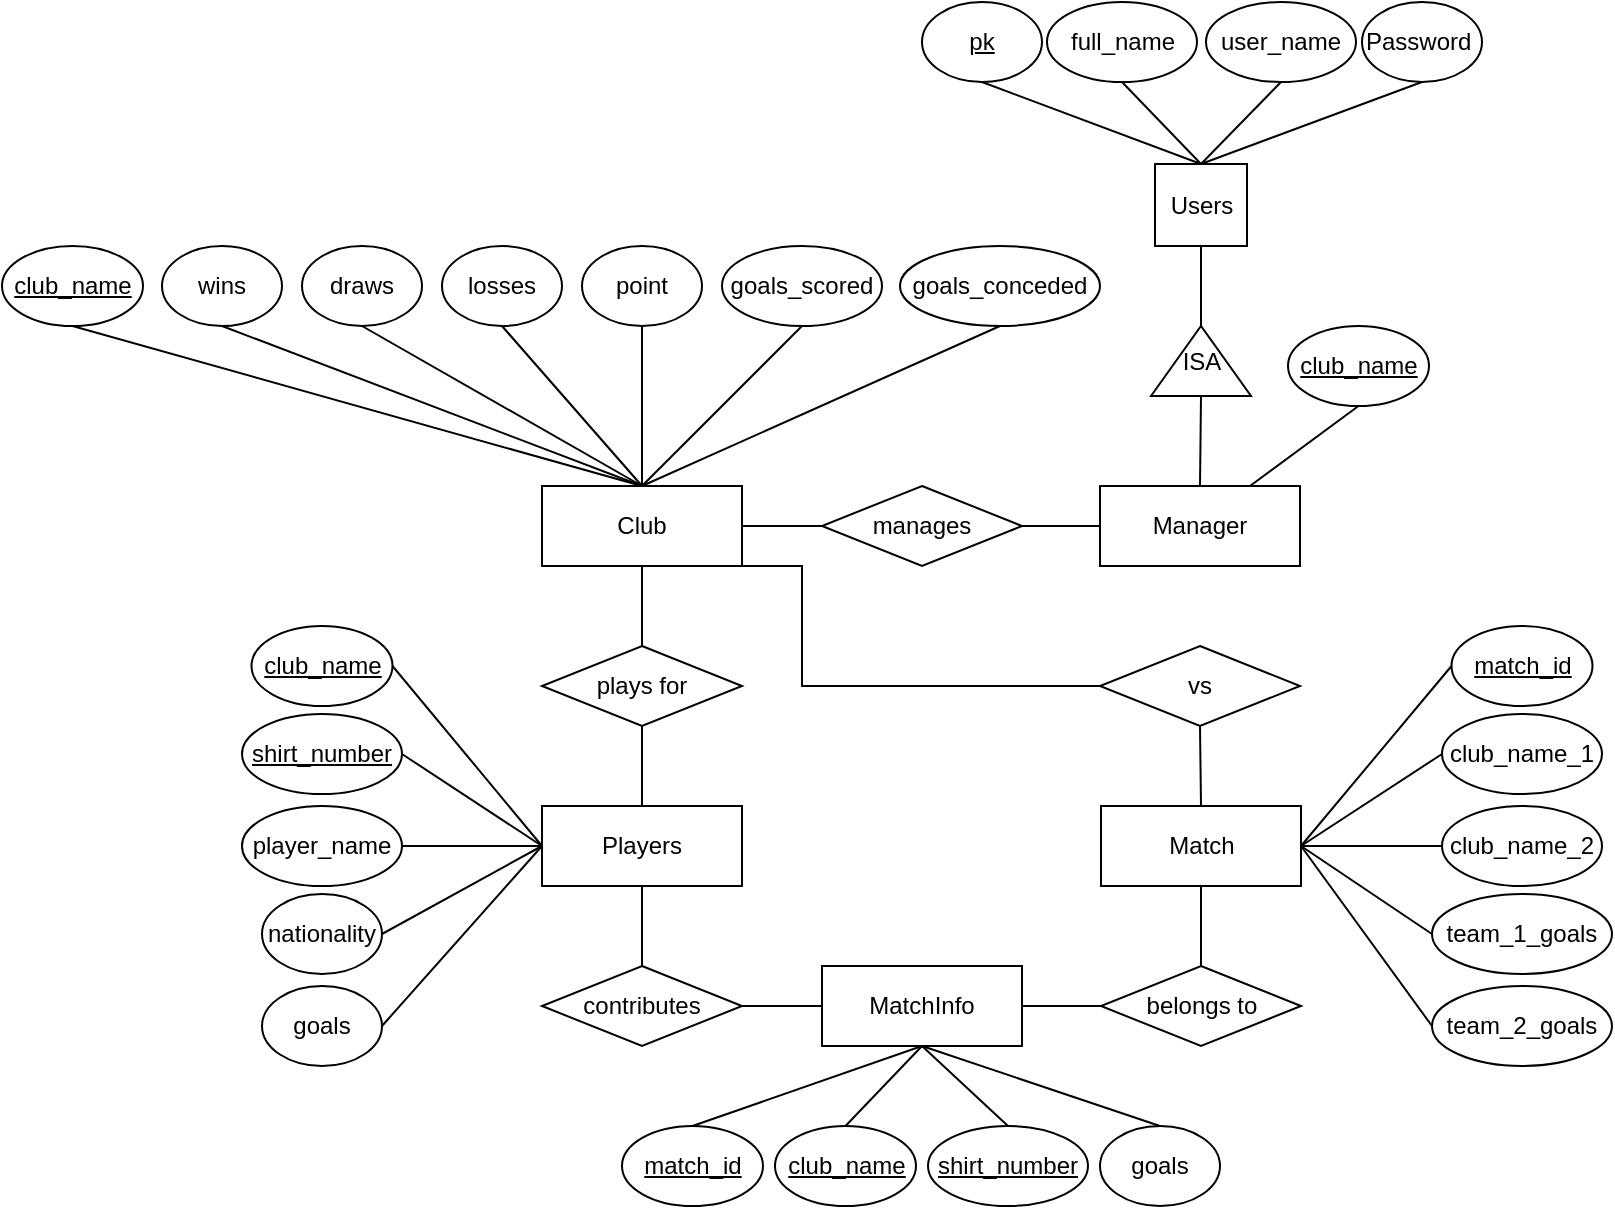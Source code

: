 <mxfile version="24.4.4" type="device">
  <diagram id="C5RBs43oDa-KdzZeNtuy" name="Page-1">
    <mxGraphModel dx="1323" dy="763" grid="1" gridSize="10" guides="1" tooltips="1" connect="1" arrows="1" fold="1" page="1" pageScale="1" pageWidth="1169" pageHeight="827" math="0" shadow="0">
      <root>
        <mxCell id="WIyWlLk6GJQsqaUBKTNV-0" />
        <mxCell id="WIyWlLk6GJQsqaUBKTNV-1" parent="WIyWlLk6GJQsqaUBKTNV-0" />
        <mxCell id="CTs-06T4FP5vBRvmdBlo-2" value="Users" style="html=1;whiteSpace=wrap;labelBackgroundColor=none;rounded=0;" parent="WIyWlLk6GJQsqaUBKTNV-1" vertex="1">
          <mxGeometry x="656.5" y="119" width="46" height="41" as="geometry" />
        </mxCell>
        <mxCell id="CTs-06T4FP5vBRvmdBlo-6" value="&lt;u&gt;pk&lt;/u&gt;" style="ellipse;whiteSpace=wrap;html=1;labelBackgroundColor=none;rounded=0;" parent="WIyWlLk6GJQsqaUBKTNV-1" vertex="1">
          <mxGeometry x="540" y="38" width="60" height="40" as="geometry" />
        </mxCell>
        <mxCell id="CTs-06T4FP5vBRvmdBlo-7" value="&lt;div&gt;Password&amp;nbsp;&lt;/div&gt;" style="ellipse;whiteSpace=wrap;html=1;labelBackgroundColor=none;rounded=0;" parent="WIyWlLk6GJQsqaUBKTNV-1" vertex="1">
          <mxGeometry x="760" y="38" width="60" height="40" as="geometry" />
        </mxCell>
        <mxCell id="CTs-06T4FP5vBRvmdBlo-27" value="" style="endArrow=none;html=1;rounded=0;exitX=0;exitY=0.5;exitDx=0;exitDy=0;entryX=0.5;entryY=0;entryDx=0;entryDy=0;labelBackgroundColor=none;fontColor=default;" parent="WIyWlLk6GJQsqaUBKTNV-1" source="T2sfKzZXe8P_EyNGUAF2-1" target="fJHYKBohuAn4DjXeskke-2" edge="1">
          <mxGeometry relative="1" as="geometry">
            <mxPoint x="558.72" y="243.934" as="sourcePoint" />
            <mxPoint x="679" y="280" as="targetPoint" />
          </mxGeometry>
        </mxCell>
        <mxCell id="CTs-06T4FP5vBRvmdBlo-31" value="" style="endArrow=none;html=1;rounded=0;exitX=0.5;exitY=1;exitDx=0;exitDy=0;entryX=1;entryY=0.5;entryDx=0;entryDy=0;labelBackgroundColor=none;fontColor=default;" parent="WIyWlLk6GJQsqaUBKTNV-1" source="CTs-06T4FP5vBRvmdBlo-2" target="T2sfKzZXe8P_EyNGUAF2-1" edge="1">
          <mxGeometry relative="1" as="geometry">
            <mxPoint x="664" y="226" as="sourcePoint" />
            <mxPoint x="648" y="181" as="targetPoint" />
          </mxGeometry>
        </mxCell>
        <mxCell id="CTs-06T4FP5vBRvmdBlo-33" value="" style="endArrow=none;html=1;rounded=0;exitX=0.5;exitY=1;exitDx=0;exitDy=0;entryX=0.5;entryY=0;entryDx=0;entryDy=0;labelBackgroundColor=none;fontColor=default;" parent="WIyWlLk6GJQsqaUBKTNV-1" source="CTs-06T4FP5vBRvmdBlo-6" target="CTs-06T4FP5vBRvmdBlo-2" edge="1">
          <mxGeometry relative="1" as="geometry">
            <mxPoint x="612.73" y="104" as="sourcePoint" />
            <mxPoint x="612.73" y="149" as="targetPoint" />
          </mxGeometry>
        </mxCell>
        <mxCell id="CTs-06T4FP5vBRvmdBlo-34" value="" style="endArrow=none;html=1;rounded=0;exitX=0.5;exitY=1;exitDx=0;exitDy=0;entryX=0.5;entryY=0;entryDx=0;entryDy=0;labelBackgroundColor=none;fontColor=default;" parent="WIyWlLk6GJQsqaUBKTNV-1" source="CTs-06T4FP5vBRvmdBlo-7" target="CTs-06T4FP5vBRvmdBlo-2" edge="1">
          <mxGeometry relative="1" as="geometry">
            <mxPoint x="682.73" y="104" as="sourcePoint" />
            <mxPoint x="682.73" y="149" as="targetPoint" />
          </mxGeometry>
        </mxCell>
        <mxCell id="T2sfKzZXe8P_EyNGUAF2-1" value="&lt;font face=&quot;Helvetica&quot;&gt;ISA&lt;/font&gt;" style="triangle;whiteSpace=wrap;html=1;hachureGap=4;fontFamily=Architects Daughter;fontSource=https%3A%2F%2Ffonts.googleapis.com%2Fcss%3Ffamily%3DArchitects%2BDaughter;direction=north;labelBackgroundColor=none;rounded=0;" parent="WIyWlLk6GJQsqaUBKTNV-1" vertex="1">
          <mxGeometry x="654.5" y="200" width="50" height="35" as="geometry" />
        </mxCell>
        <mxCell id="maUDw1HCVrqhuBkzxzLh-0" value="full_name" style="ellipse;whiteSpace=wrap;html=1;labelBackgroundColor=none;rounded=0;" parent="WIyWlLk6GJQsqaUBKTNV-1" vertex="1">
          <mxGeometry x="602.5" y="38" width="75" height="40" as="geometry" />
        </mxCell>
        <mxCell id="maUDw1HCVrqhuBkzxzLh-1" value="" style="endArrow=none;html=1;rounded=0;exitX=0.5;exitY=0;exitDx=0;exitDy=0;entryX=0.5;entryY=1;entryDx=0;entryDy=0;" parent="WIyWlLk6GJQsqaUBKTNV-1" source="CTs-06T4FP5vBRvmdBlo-2" target="maUDw1HCVrqhuBkzxzLh-0" edge="1">
          <mxGeometry width="50" height="50" relative="1" as="geometry">
            <mxPoint x="651" y="110" as="sourcePoint" />
            <mxPoint x="701" y="60" as="targetPoint" />
          </mxGeometry>
        </mxCell>
        <mxCell id="fJHYKBohuAn4DjXeskke-0" value="user_name" style="ellipse;whiteSpace=wrap;html=1;labelBackgroundColor=none;rounded=0;" vertex="1" parent="WIyWlLk6GJQsqaUBKTNV-1">
          <mxGeometry x="682" y="38" width="75" height="40" as="geometry" />
        </mxCell>
        <mxCell id="fJHYKBohuAn4DjXeskke-1" value="" style="endArrow=none;html=1;rounded=0;entryX=0.5;entryY=1;entryDx=0;entryDy=0;exitX=0.5;exitY=0;exitDx=0;exitDy=0;" edge="1" parent="WIyWlLk6GJQsqaUBKTNV-1" source="CTs-06T4FP5vBRvmdBlo-2" target="fJHYKBohuAn4DjXeskke-0">
          <mxGeometry width="50" height="50" relative="1" as="geometry">
            <mxPoint x="640" y="200" as="sourcePoint" />
            <mxPoint x="690" y="150" as="targetPoint" />
          </mxGeometry>
        </mxCell>
        <mxCell id="fJHYKBohuAn4DjXeskke-2" value="Manager" style="whiteSpace=wrap;html=1;align=center;labelBackgroundColor=none;rounded=0;" vertex="1" parent="WIyWlLk6GJQsqaUBKTNV-1">
          <mxGeometry x="629" y="280" width="100" height="40" as="geometry" />
        </mxCell>
        <mxCell id="fJHYKBohuAn4DjXeskke-4" value="&lt;div&gt;&lt;u&gt;club_name&lt;/u&gt;&lt;/div&gt;" style="ellipse;whiteSpace=wrap;html=1;labelBackgroundColor=none;rounded=0;" vertex="1" parent="WIyWlLk6GJQsqaUBKTNV-1">
          <mxGeometry x="723" y="200" width="70.5" height="40" as="geometry" />
        </mxCell>
        <mxCell id="fJHYKBohuAn4DjXeskke-6" value="" style="endArrow=none;html=1;rounded=0;exitX=0.75;exitY=0;exitDx=0;exitDy=0;entryX=0.5;entryY=1;entryDx=0;entryDy=0;" edge="1" parent="WIyWlLk6GJQsqaUBKTNV-1" source="fJHYKBohuAn4DjXeskke-2" target="fJHYKBohuAn4DjXeskke-4">
          <mxGeometry width="50" height="50" relative="1" as="geometry">
            <mxPoint x="750" y="240" as="sourcePoint" />
            <mxPoint x="800" y="190" as="targetPoint" />
          </mxGeometry>
        </mxCell>
        <mxCell id="fJHYKBohuAn4DjXeskke-7" value="Club" style="whiteSpace=wrap;html=1;align=center;labelBackgroundColor=none;rounded=0;" vertex="1" parent="WIyWlLk6GJQsqaUBKTNV-1">
          <mxGeometry x="350" y="280" width="100" height="40" as="geometry" />
        </mxCell>
        <mxCell id="fJHYKBohuAn4DjXeskke-8" value="manages" style="shape=rhombus;perimeter=rhombusPerimeter;whiteSpace=wrap;html=1;align=center;labelBackgroundColor=none;rounded=0;" vertex="1" parent="WIyWlLk6GJQsqaUBKTNV-1">
          <mxGeometry x="490" y="280" width="100" height="40" as="geometry" />
        </mxCell>
        <mxCell id="fJHYKBohuAn4DjXeskke-10" value="" style="endArrow=none;html=1;rounded=0;exitX=1;exitY=0.5;exitDx=0;exitDy=0;entryX=0;entryY=0.5;entryDx=0;entryDy=0;" edge="1" parent="WIyWlLk6GJQsqaUBKTNV-1" source="fJHYKBohuAn4DjXeskke-8" target="fJHYKBohuAn4DjXeskke-2">
          <mxGeometry width="50" height="50" relative="1" as="geometry">
            <mxPoint x="600" y="360" as="sourcePoint" />
            <mxPoint x="650" y="310" as="targetPoint" />
          </mxGeometry>
        </mxCell>
        <mxCell id="fJHYKBohuAn4DjXeskke-11" value="wins" style="ellipse;whiteSpace=wrap;html=1;labelBackgroundColor=none;rounded=0;" vertex="1" parent="WIyWlLk6GJQsqaUBKTNV-1">
          <mxGeometry x="160" y="160" width="60" height="40" as="geometry" />
        </mxCell>
        <mxCell id="fJHYKBohuAn4DjXeskke-14" value="&lt;div&gt;draws&lt;/div&gt;" style="ellipse;whiteSpace=wrap;html=1;labelBackgroundColor=none;rounded=0;" vertex="1" parent="WIyWlLk6GJQsqaUBKTNV-1">
          <mxGeometry x="230" y="160" width="60" height="40" as="geometry" />
        </mxCell>
        <mxCell id="fJHYKBohuAn4DjXeskke-16" value="&lt;div&gt;losses&lt;/div&gt;" style="ellipse;whiteSpace=wrap;html=1;labelBackgroundColor=none;rounded=0;" vertex="1" parent="WIyWlLk6GJQsqaUBKTNV-1">
          <mxGeometry x="300" y="160" width="60" height="40" as="geometry" />
        </mxCell>
        <mxCell id="fJHYKBohuAn4DjXeskke-17" value="&lt;div&gt;point&lt;/div&gt;" style="ellipse;whiteSpace=wrap;html=1;labelBackgroundColor=none;rounded=0;" vertex="1" parent="WIyWlLk6GJQsqaUBKTNV-1">
          <mxGeometry x="370" y="160" width="60" height="40" as="geometry" />
        </mxCell>
        <mxCell id="fJHYKBohuAn4DjXeskke-18" value="&lt;div&gt;goals_scored&lt;/div&gt;" style="ellipse;whiteSpace=wrap;html=1;labelBackgroundColor=none;rounded=0;" vertex="1" parent="WIyWlLk6GJQsqaUBKTNV-1">
          <mxGeometry x="440" y="160" width="80" height="40" as="geometry" />
        </mxCell>
        <mxCell id="fJHYKBohuAn4DjXeskke-19" value="&lt;div&gt;&lt;u&gt;club_name&lt;/u&gt;&lt;/div&gt;" style="ellipse;whiteSpace=wrap;html=1;labelBackgroundColor=none;rounded=0;" vertex="1" parent="WIyWlLk6GJQsqaUBKTNV-1">
          <mxGeometry x="80" y="160" width="70.5" height="40" as="geometry" />
        </mxCell>
        <mxCell id="fJHYKBohuAn4DjXeskke-20" value="&lt;div&gt;goals_conceded&lt;/div&gt;" style="ellipse;whiteSpace=wrap;html=1;labelBackgroundColor=none;rounded=0;" vertex="1" parent="WIyWlLk6GJQsqaUBKTNV-1">
          <mxGeometry x="529" y="160" width="100" height="40" as="geometry" />
        </mxCell>
        <mxCell id="fJHYKBohuAn4DjXeskke-21" value="" style="endArrow=none;html=1;rounded=0;entryX=0.5;entryY=1;entryDx=0;entryDy=0;exitX=0.5;exitY=0;exitDx=0;exitDy=0;" edge="1" parent="WIyWlLk6GJQsqaUBKTNV-1" source="fJHYKBohuAn4DjXeskke-7" target="fJHYKBohuAn4DjXeskke-19">
          <mxGeometry width="50" height="50" relative="1" as="geometry">
            <mxPoint x="410" y="310" as="sourcePoint" />
            <mxPoint x="460" y="260" as="targetPoint" />
          </mxGeometry>
        </mxCell>
        <mxCell id="fJHYKBohuAn4DjXeskke-22" value="" style="endArrow=none;html=1;rounded=0;entryX=0.5;entryY=1;entryDx=0;entryDy=0;exitX=0.5;exitY=0;exitDx=0;exitDy=0;" edge="1" parent="WIyWlLk6GJQsqaUBKTNV-1" source="fJHYKBohuAn4DjXeskke-7" target="fJHYKBohuAn4DjXeskke-11">
          <mxGeometry width="50" height="50" relative="1" as="geometry">
            <mxPoint x="410" y="310" as="sourcePoint" />
            <mxPoint x="460" y="260" as="targetPoint" />
          </mxGeometry>
        </mxCell>
        <mxCell id="fJHYKBohuAn4DjXeskke-23" value="" style="endArrow=none;html=1;rounded=0;entryX=0.5;entryY=1;entryDx=0;entryDy=0;" edge="1" parent="WIyWlLk6GJQsqaUBKTNV-1" target="fJHYKBohuAn4DjXeskke-14">
          <mxGeometry width="50" height="50" relative="1" as="geometry">
            <mxPoint x="400" y="280" as="sourcePoint" />
            <mxPoint x="460" y="260" as="targetPoint" />
          </mxGeometry>
        </mxCell>
        <mxCell id="fJHYKBohuAn4DjXeskke-24" value="" style="endArrow=none;html=1;rounded=0;entryX=0.5;entryY=1;entryDx=0;entryDy=0;exitX=0.5;exitY=0;exitDx=0;exitDy=0;" edge="1" parent="WIyWlLk6GJQsqaUBKTNV-1" source="fJHYKBohuAn4DjXeskke-7" target="fJHYKBohuAn4DjXeskke-16">
          <mxGeometry width="50" height="50" relative="1" as="geometry">
            <mxPoint x="410" y="310" as="sourcePoint" />
            <mxPoint x="460" y="260" as="targetPoint" />
          </mxGeometry>
        </mxCell>
        <mxCell id="fJHYKBohuAn4DjXeskke-25" value="" style="endArrow=none;html=1;rounded=0;entryX=0.5;entryY=1;entryDx=0;entryDy=0;exitX=0.5;exitY=0;exitDx=0;exitDy=0;" edge="1" parent="WIyWlLk6GJQsqaUBKTNV-1" source="fJHYKBohuAn4DjXeskke-7" target="fJHYKBohuAn4DjXeskke-17">
          <mxGeometry width="50" height="50" relative="1" as="geometry">
            <mxPoint x="410" y="310" as="sourcePoint" />
            <mxPoint x="460" y="260" as="targetPoint" />
          </mxGeometry>
        </mxCell>
        <mxCell id="fJHYKBohuAn4DjXeskke-26" value="" style="endArrow=none;html=1;rounded=0;entryX=0.5;entryY=1;entryDx=0;entryDy=0;exitX=0.5;exitY=0;exitDx=0;exitDy=0;" edge="1" parent="WIyWlLk6GJQsqaUBKTNV-1" source="fJHYKBohuAn4DjXeskke-7" target="fJHYKBohuAn4DjXeskke-18">
          <mxGeometry width="50" height="50" relative="1" as="geometry">
            <mxPoint x="410" y="310" as="sourcePoint" />
            <mxPoint x="460" y="260" as="targetPoint" />
          </mxGeometry>
        </mxCell>
        <mxCell id="fJHYKBohuAn4DjXeskke-27" value="" style="endArrow=none;html=1;rounded=0;entryX=0.5;entryY=1;entryDx=0;entryDy=0;exitX=0.5;exitY=0;exitDx=0;exitDy=0;" edge="1" parent="WIyWlLk6GJQsqaUBKTNV-1" source="fJHYKBohuAn4DjXeskke-7" target="fJHYKBohuAn4DjXeskke-20">
          <mxGeometry width="50" height="50" relative="1" as="geometry">
            <mxPoint x="410" y="310" as="sourcePoint" />
            <mxPoint x="460" y="260" as="targetPoint" />
          </mxGeometry>
        </mxCell>
        <mxCell id="fJHYKBohuAn4DjXeskke-28" value="Players" style="whiteSpace=wrap;html=1;align=center;labelBackgroundColor=none;rounded=0;" vertex="1" parent="WIyWlLk6GJQsqaUBKTNV-1">
          <mxGeometry x="350" y="440" width="100" height="40" as="geometry" />
        </mxCell>
        <mxCell id="fJHYKBohuAn4DjXeskke-29" value="plays for" style="shape=rhombus;perimeter=rhombusPerimeter;whiteSpace=wrap;html=1;align=center;labelBackgroundColor=none;rounded=0;" vertex="1" parent="WIyWlLk6GJQsqaUBKTNV-1">
          <mxGeometry x="350" y="360" width="100" height="40" as="geometry" />
        </mxCell>
        <mxCell id="fJHYKBohuAn4DjXeskke-30" value="" style="endArrow=none;html=1;rounded=0;entryX=0.5;entryY=1;entryDx=0;entryDy=0;" edge="1" parent="WIyWlLk6GJQsqaUBKTNV-1" target="fJHYKBohuAn4DjXeskke-7">
          <mxGeometry width="50" height="50" relative="1" as="geometry">
            <mxPoint x="400" y="360" as="sourcePoint" />
            <mxPoint x="450" y="400" as="targetPoint" />
          </mxGeometry>
        </mxCell>
        <mxCell id="fJHYKBohuAn4DjXeskke-31" value="" style="endArrow=none;html=1;rounded=0;entryX=0.5;entryY=1;entryDx=0;entryDy=0;exitX=0.5;exitY=0;exitDx=0;exitDy=0;" edge="1" parent="WIyWlLk6GJQsqaUBKTNV-1" source="fJHYKBohuAn4DjXeskke-28" target="fJHYKBohuAn4DjXeskke-29">
          <mxGeometry width="50" height="50" relative="1" as="geometry">
            <mxPoint x="400" y="450" as="sourcePoint" />
            <mxPoint x="450" y="400" as="targetPoint" />
          </mxGeometry>
        </mxCell>
        <mxCell id="fJHYKBohuAn4DjXeskke-32" value="" style="endArrow=none;html=1;rounded=0;entryX=0;entryY=0.5;entryDx=0;entryDy=0;exitX=1;exitY=0.5;exitDx=0;exitDy=0;" edge="1" parent="WIyWlLk6GJQsqaUBKTNV-1" source="fJHYKBohuAn4DjXeskke-7" target="fJHYKBohuAn4DjXeskke-8">
          <mxGeometry width="50" height="50" relative="1" as="geometry">
            <mxPoint x="400" y="450" as="sourcePoint" />
            <mxPoint x="450" y="400" as="targetPoint" />
          </mxGeometry>
        </mxCell>
        <mxCell id="fJHYKBohuAn4DjXeskke-34" value="&lt;u&gt;shirt_number&lt;/u&gt;" style="ellipse;whiteSpace=wrap;html=1;labelBackgroundColor=none;rounded=0;" vertex="1" parent="WIyWlLk6GJQsqaUBKTNV-1">
          <mxGeometry x="200" y="394" width="80" height="40" as="geometry" />
        </mxCell>
        <mxCell id="fJHYKBohuAn4DjXeskke-35" value="&lt;div&gt;nationality&lt;/div&gt;" style="ellipse;whiteSpace=wrap;html=1;labelBackgroundColor=none;rounded=0;" vertex="1" parent="WIyWlLk6GJQsqaUBKTNV-1">
          <mxGeometry x="210" y="484" width="60" height="40" as="geometry" />
        </mxCell>
        <mxCell id="fJHYKBohuAn4DjXeskke-36" value="&lt;div&gt;player_name&lt;/div&gt;" style="ellipse;whiteSpace=wrap;html=1;labelBackgroundColor=none;rounded=0;" vertex="1" parent="WIyWlLk6GJQsqaUBKTNV-1">
          <mxGeometry x="200" y="440" width="80" height="40" as="geometry" />
        </mxCell>
        <mxCell id="fJHYKBohuAn4DjXeskke-37" value="&lt;div&gt;goals&lt;/div&gt;" style="ellipse;whiteSpace=wrap;html=1;labelBackgroundColor=none;rounded=0;" vertex="1" parent="WIyWlLk6GJQsqaUBKTNV-1">
          <mxGeometry x="210" y="530" width="60" height="40" as="geometry" />
        </mxCell>
        <mxCell id="fJHYKBohuAn4DjXeskke-38" value="&lt;div&gt;&lt;u&gt;club_name&lt;/u&gt;&lt;/div&gt;" style="ellipse;whiteSpace=wrap;html=1;labelBackgroundColor=none;rounded=0;" vertex="1" parent="WIyWlLk6GJQsqaUBKTNV-1">
          <mxGeometry x="204.75" y="350" width="70.5" height="40" as="geometry" />
        </mxCell>
        <mxCell id="fJHYKBohuAn4DjXeskke-39" value="" style="endArrow=none;html=1;rounded=0;entryX=0;entryY=0.5;entryDx=0;entryDy=0;exitX=1;exitY=0.5;exitDx=0;exitDy=0;" edge="1" parent="WIyWlLk6GJQsqaUBKTNV-1" source="fJHYKBohuAn4DjXeskke-36" target="fJHYKBohuAn4DjXeskke-28">
          <mxGeometry width="50" height="50" relative="1" as="geometry">
            <mxPoint x="300" y="480" as="sourcePoint" />
            <mxPoint x="350" y="430" as="targetPoint" />
          </mxGeometry>
        </mxCell>
        <mxCell id="fJHYKBohuAn4DjXeskke-40" value="" style="endArrow=none;html=1;rounded=0;exitX=1;exitY=0.5;exitDx=0;exitDy=0;entryX=0;entryY=0.5;entryDx=0;entryDy=0;" edge="1" parent="WIyWlLk6GJQsqaUBKTNV-1" source="fJHYKBohuAn4DjXeskke-34" target="fJHYKBohuAn4DjXeskke-28">
          <mxGeometry width="50" height="50" relative="1" as="geometry">
            <mxPoint x="300" y="480" as="sourcePoint" />
            <mxPoint x="350" y="430" as="targetPoint" />
          </mxGeometry>
        </mxCell>
        <mxCell id="fJHYKBohuAn4DjXeskke-41" value="" style="endArrow=none;html=1;rounded=0;exitX=1;exitY=0.5;exitDx=0;exitDy=0;entryX=0;entryY=0.5;entryDx=0;entryDy=0;" edge="1" parent="WIyWlLk6GJQsqaUBKTNV-1" source="fJHYKBohuAn4DjXeskke-38" target="fJHYKBohuAn4DjXeskke-28">
          <mxGeometry width="50" height="50" relative="1" as="geometry">
            <mxPoint x="300" y="480" as="sourcePoint" />
            <mxPoint x="350" y="430" as="targetPoint" />
          </mxGeometry>
        </mxCell>
        <mxCell id="fJHYKBohuAn4DjXeskke-42" value="" style="endArrow=none;html=1;rounded=0;exitX=1;exitY=0.5;exitDx=0;exitDy=0;entryX=0;entryY=0.5;entryDx=0;entryDy=0;" edge="1" parent="WIyWlLk6GJQsqaUBKTNV-1" source="fJHYKBohuAn4DjXeskke-35" target="fJHYKBohuAn4DjXeskke-28">
          <mxGeometry width="50" height="50" relative="1" as="geometry">
            <mxPoint x="300" y="480" as="sourcePoint" />
            <mxPoint x="350" y="430" as="targetPoint" />
          </mxGeometry>
        </mxCell>
        <mxCell id="fJHYKBohuAn4DjXeskke-43" value="" style="endArrow=none;html=1;rounded=0;entryX=0;entryY=0.5;entryDx=0;entryDy=0;exitX=1;exitY=0.5;exitDx=0;exitDy=0;" edge="1" parent="WIyWlLk6GJQsqaUBKTNV-1" source="fJHYKBohuAn4DjXeskke-37" target="fJHYKBohuAn4DjXeskke-28">
          <mxGeometry width="50" height="50" relative="1" as="geometry">
            <mxPoint x="300" y="480" as="sourcePoint" />
            <mxPoint x="350" y="430" as="targetPoint" />
          </mxGeometry>
        </mxCell>
        <mxCell id="fJHYKBohuAn4DjXeskke-44" value="MatchInfo" style="whiteSpace=wrap;html=1;align=center;labelBackgroundColor=none;rounded=0;" vertex="1" parent="WIyWlLk6GJQsqaUBKTNV-1">
          <mxGeometry x="490" y="520" width="100" height="40" as="geometry" />
        </mxCell>
        <mxCell id="fJHYKBohuAn4DjXeskke-47" value="contributes" style="shape=rhombus;perimeter=rhombusPerimeter;whiteSpace=wrap;html=1;align=center;labelBackgroundColor=none;rounded=0;" vertex="1" parent="WIyWlLk6GJQsqaUBKTNV-1">
          <mxGeometry x="350" y="520" width="100" height="40" as="geometry" />
        </mxCell>
        <mxCell id="fJHYKBohuAn4DjXeskke-48" value="" style="endArrow=none;html=1;rounded=0;entryX=0.5;entryY=1;entryDx=0;entryDy=0;exitX=0.5;exitY=0;exitDx=0;exitDy=0;" edge="1" parent="WIyWlLk6GJQsqaUBKTNV-1" source="fJHYKBohuAn4DjXeskke-47" target="fJHYKBohuAn4DjXeskke-28">
          <mxGeometry width="50" height="50" relative="1" as="geometry">
            <mxPoint x="490" y="590" as="sourcePoint" />
            <mxPoint x="540" y="540" as="targetPoint" />
          </mxGeometry>
        </mxCell>
        <mxCell id="fJHYKBohuAn4DjXeskke-49" value="" style="endArrow=none;html=1;rounded=0;exitX=1;exitY=0.5;exitDx=0;exitDy=0;entryX=0;entryY=0.5;entryDx=0;entryDy=0;" edge="1" parent="WIyWlLk6GJQsqaUBKTNV-1" source="fJHYKBohuAn4DjXeskke-47" target="fJHYKBohuAn4DjXeskke-44">
          <mxGeometry width="50" height="50" relative="1" as="geometry">
            <mxPoint x="490" y="590" as="sourcePoint" />
            <mxPoint x="540" y="540" as="targetPoint" />
          </mxGeometry>
        </mxCell>
        <mxCell id="fJHYKBohuAn4DjXeskke-50" value="&lt;u&gt;shirt_number&lt;/u&gt;" style="ellipse;whiteSpace=wrap;html=1;labelBackgroundColor=none;rounded=0;" vertex="1" parent="WIyWlLk6GJQsqaUBKTNV-1">
          <mxGeometry x="543" y="600" width="80" height="40" as="geometry" />
        </mxCell>
        <mxCell id="fJHYKBohuAn4DjXeskke-51" value="&lt;div&gt;goals&lt;/div&gt;" style="ellipse;whiteSpace=wrap;html=1;labelBackgroundColor=none;rounded=0;" vertex="1" parent="WIyWlLk6GJQsqaUBKTNV-1">
          <mxGeometry x="629" y="600" width="60" height="40" as="geometry" />
        </mxCell>
        <mxCell id="fJHYKBohuAn4DjXeskke-52" value="&lt;div&gt;&lt;u&gt;club_name&lt;/u&gt;&lt;/div&gt;" style="ellipse;whiteSpace=wrap;html=1;labelBackgroundColor=none;rounded=0;" vertex="1" parent="WIyWlLk6GJQsqaUBKTNV-1">
          <mxGeometry x="466.5" y="600" width="70.5" height="40" as="geometry" />
        </mxCell>
        <mxCell id="fJHYKBohuAn4DjXeskke-53" value="&lt;div&gt;&lt;u&gt;match_id&lt;/u&gt;&lt;/div&gt;" style="ellipse;whiteSpace=wrap;html=1;labelBackgroundColor=none;rounded=0;" vertex="1" parent="WIyWlLk6GJQsqaUBKTNV-1">
          <mxGeometry x="390" y="600" width="70.5" height="40" as="geometry" />
        </mxCell>
        <mxCell id="fJHYKBohuAn4DjXeskke-54" value="" style="endArrow=none;html=1;rounded=0;exitX=0.5;exitY=0;exitDx=0;exitDy=0;entryX=0.5;entryY=1;entryDx=0;entryDy=0;" edge="1" parent="WIyWlLk6GJQsqaUBKTNV-1" source="fJHYKBohuAn4DjXeskke-53" target="fJHYKBohuAn4DjXeskke-44">
          <mxGeometry width="50" height="50" relative="1" as="geometry">
            <mxPoint x="550" y="590" as="sourcePoint" />
            <mxPoint x="470" y="580" as="targetPoint" />
          </mxGeometry>
        </mxCell>
        <mxCell id="fJHYKBohuAn4DjXeskke-55" value="" style="endArrow=none;html=1;rounded=0;exitX=0.5;exitY=0;exitDx=0;exitDy=0;entryX=0.5;entryY=1;entryDx=0;entryDy=0;" edge="1" parent="WIyWlLk6GJQsqaUBKTNV-1" source="fJHYKBohuAn4DjXeskke-52" target="fJHYKBohuAn4DjXeskke-44">
          <mxGeometry width="50" height="50" relative="1" as="geometry">
            <mxPoint x="550" y="590" as="sourcePoint" />
            <mxPoint x="600" y="540" as="targetPoint" />
          </mxGeometry>
        </mxCell>
        <mxCell id="fJHYKBohuAn4DjXeskke-56" value="" style="endArrow=none;html=1;rounded=0;exitX=0.5;exitY=0;exitDx=0;exitDy=0;entryX=0.5;entryY=1;entryDx=0;entryDy=0;" edge="1" parent="WIyWlLk6GJQsqaUBKTNV-1" source="fJHYKBohuAn4DjXeskke-50" target="fJHYKBohuAn4DjXeskke-44">
          <mxGeometry width="50" height="50" relative="1" as="geometry">
            <mxPoint x="550" y="590" as="sourcePoint" />
            <mxPoint x="600" y="540" as="targetPoint" />
          </mxGeometry>
        </mxCell>
        <mxCell id="fJHYKBohuAn4DjXeskke-57" value="" style="endArrow=none;html=1;rounded=0;exitX=0.5;exitY=0;exitDx=0;exitDy=0;entryX=0.5;entryY=1;entryDx=0;entryDy=0;" edge="1" parent="WIyWlLk6GJQsqaUBKTNV-1" source="fJHYKBohuAn4DjXeskke-51" target="fJHYKBohuAn4DjXeskke-44">
          <mxGeometry width="50" height="50" relative="1" as="geometry">
            <mxPoint x="550" y="590" as="sourcePoint" />
            <mxPoint x="600" y="540" as="targetPoint" />
          </mxGeometry>
        </mxCell>
        <mxCell id="fJHYKBohuAn4DjXeskke-58" value="Match" style="whiteSpace=wrap;html=1;align=center;labelBackgroundColor=none;rounded=0;" vertex="1" parent="WIyWlLk6GJQsqaUBKTNV-1">
          <mxGeometry x="629.5" y="440" width="100" height="40" as="geometry" />
        </mxCell>
        <mxCell id="fJHYKBohuAn4DjXeskke-59" value="belongs to" style="shape=rhombus;perimeter=rhombusPerimeter;whiteSpace=wrap;html=1;align=center;labelBackgroundColor=none;rounded=0;" vertex="1" parent="WIyWlLk6GJQsqaUBKTNV-1">
          <mxGeometry x="629.5" y="520" width="100" height="40" as="geometry" />
        </mxCell>
        <mxCell id="fJHYKBohuAn4DjXeskke-60" value="" style="endArrow=none;html=1;rounded=0;exitX=1;exitY=0.5;exitDx=0;exitDy=0;entryX=0;entryY=0.5;entryDx=0;entryDy=0;" edge="1" parent="WIyWlLk6GJQsqaUBKTNV-1" source="fJHYKBohuAn4DjXeskke-44" target="fJHYKBohuAn4DjXeskke-59">
          <mxGeometry width="50" height="50" relative="1" as="geometry">
            <mxPoint x="660" y="550" as="sourcePoint" />
            <mxPoint x="710" y="500" as="targetPoint" />
          </mxGeometry>
        </mxCell>
        <mxCell id="fJHYKBohuAn4DjXeskke-61" value="" style="endArrow=none;html=1;rounded=0;entryX=0.5;entryY=1;entryDx=0;entryDy=0;exitX=0.5;exitY=0;exitDx=0;exitDy=0;" edge="1" parent="WIyWlLk6GJQsqaUBKTNV-1" source="fJHYKBohuAn4DjXeskke-59" target="fJHYKBohuAn4DjXeskke-58">
          <mxGeometry width="50" height="50" relative="1" as="geometry">
            <mxPoint x="660" y="550" as="sourcePoint" />
            <mxPoint x="710" y="500" as="targetPoint" />
          </mxGeometry>
        </mxCell>
        <mxCell id="fJHYKBohuAn4DjXeskke-62" value="club_name_1" style="ellipse;whiteSpace=wrap;html=1;labelBackgroundColor=none;rounded=0;" vertex="1" parent="WIyWlLk6GJQsqaUBKTNV-1">
          <mxGeometry x="800" y="394" width="80" height="40" as="geometry" />
        </mxCell>
        <mxCell id="fJHYKBohuAn4DjXeskke-63" value="&lt;div&gt;team_1_goals&lt;/div&gt;" style="ellipse;whiteSpace=wrap;html=1;labelBackgroundColor=none;rounded=0;" vertex="1" parent="WIyWlLk6GJQsqaUBKTNV-1">
          <mxGeometry x="795" y="484" width="90" height="40" as="geometry" />
        </mxCell>
        <mxCell id="fJHYKBohuAn4DjXeskke-64" value="club_name_2" style="ellipse;whiteSpace=wrap;html=1;labelBackgroundColor=none;rounded=0;" vertex="1" parent="WIyWlLk6GJQsqaUBKTNV-1">
          <mxGeometry x="800" y="440" width="80" height="40" as="geometry" />
        </mxCell>
        <mxCell id="fJHYKBohuAn4DjXeskke-65" value="&lt;div&gt;team_2_goals&lt;/div&gt;" style="ellipse;whiteSpace=wrap;html=1;labelBackgroundColor=none;rounded=0;" vertex="1" parent="WIyWlLk6GJQsqaUBKTNV-1">
          <mxGeometry x="795" y="530" width="90" height="40" as="geometry" />
        </mxCell>
        <mxCell id="fJHYKBohuAn4DjXeskke-66" value="&lt;div&gt;&lt;u&gt;match_id&lt;/u&gt;&lt;/div&gt;" style="ellipse;whiteSpace=wrap;html=1;labelBackgroundColor=none;rounded=0;" vertex="1" parent="WIyWlLk6GJQsqaUBKTNV-1">
          <mxGeometry x="804.75" y="350" width="70.5" height="40" as="geometry" />
        </mxCell>
        <mxCell id="fJHYKBohuAn4DjXeskke-67" value="" style="endArrow=none;html=1;rounded=0;entryX=0;entryY=0.5;entryDx=0;entryDy=0;exitX=1;exitY=0.5;exitDx=0;exitDy=0;" edge="1" parent="WIyWlLk6GJQsqaUBKTNV-1" source="fJHYKBohuAn4DjXeskke-58" target="fJHYKBohuAn4DjXeskke-65">
          <mxGeometry width="50" height="50" relative="1" as="geometry">
            <mxPoint x="690" y="460" as="sourcePoint" />
            <mxPoint x="740" y="410" as="targetPoint" />
          </mxGeometry>
        </mxCell>
        <mxCell id="fJHYKBohuAn4DjXeskke-68" value="" style="endArrow=none;html=1;rounded=0;entryX=0;entryY=0.5;entryDx=0;entryDy=0;exitX=1;exitY=0.5;exitDx=0;exitDy=0;" edge="1" parent="WIyWlLk6GJQsqaUBKTNV-1" source="fJHYKBohuAn4DjXeskke-58" target="fJHYKBohuAn4DjXeskke-66">
          <mxGeometry width="50" height="50" relative="1" as="geometry">
            <mxPoint x="690" y="460" as="sourcePoint" />
            <mxPoint x="740" y="410" as="targetPoint" />
          </mxGeometry>
        </mxCell>
        <mxCell id="fJHYKBohuAn4DjXeskke-69" value="" style="endArrow=none;html=1;rounded=0;entryX=0;entryY=0.5;entryDx=0;entryDy=0;exitX=1;exitY=0.5;exitDx=0;exitDy=0;" edge="1" parent="WIyWlLk6GJQsqaUBKTNV-1" source="fJHYKBohuAn4DjXeskke-58" target="fJHYKBohuAn4DjXeskke-62">
          <mxGeometry width="50" height="50" relative="1" as="geometry">
            <mxPoint x="690" y="460" as="sourcePoint" />
            <mxPoint x="740" y="410" as="targetPoint" />
          </mxGeometry>
        </mxCell>
        <mxCell id="fJHYKBohuAn4DjXeskke-70" value="" style="endArrow=none;html=1;rounded=0;entryX=0;entryY=0.5;entryDx=0;entryDy=0;exitX=1;exitY=0.5;exitDx=0;exitDy=0;" edge="1" parent="WIyWlLk6GJQsqaUBKTNV-1" source="fJHYKBohuAn4DjXeskke-58" target="fJHYKBohuAn4DjXeskke-64">
          <mxGeometry width="50" height="50" relative="1" as="geometry">
            <mxPoint x="700" y="480" as="sourcePoint" />
            <mxPoint x="750" y="430" as="targetPoint" />
          </mxGeometry>
        </mxCell>
        <mxCell id="fJHYKBohuAn4DjXeskke-71" value="" style="endArrow=none;html=1;rounded=0;entryX=0;entryY=0.5;entryDx=0;entryDy=0;exitX=1;exitY=0.5;exitDx=0;exitDy=0;" edge="1" parent="WIyWlLk6GJQsqaUBKTNV-1" source="fJHYKBohuAn4DjXeskke-58" target="fJHYKBohuAn4DjXeskke-63">
          <mxGeometry width="50" height="50" relative="1" as="geometry">
            <mxPoint x="700" y="480" as="sourcePoint" />
            <mxPoint x="750" y="430" as="targetPoint" />
          </mxGeometry>
        </mxCell>
        <mxCell id="fJHYKBohuAn4DjXeskke-72" value="vs" style="shape=rhombus;perimeter=rhombusPerimeter;whiteSpace=wrap;html=1;align=center;labelBackgroundColor=none;rounded=0;" vertex="1" parent="WIyWlLk6GJQsqaUBKTNV-1">
          <mxGeometry x="629" y="360" width="100" height="40" as="geometry" />
        </mxCell>
        <mxCell id="fJHYKBohuAn4DjXeskke-73" value="" style="endArrow=none;html=1;rounded=0;exitX=1;exitY=1;exitDx=0;exitDy=0;entryX=0;entryY=0.5;entryDx=0;entryDy=0;" edge="1" parent="WIyWlLk6GJQsqaUBKTNV-1" source="fJHYKBohuAn4DjXeskke-7" target="fJHYKBohuAn4DjXeskke-72">
          <mxGeometry width="50" height="50" relative="1" as="geometry">
            <mxPoint x="510" y="420" as="sourcePoint" />
            <mxPoint x="560" y="370" as="targetPoint" />
            <Array as="points">
              <mxPoint x="480" y="320" />
              <mxPoint x="480" y="380" />
              <mxPoint x="540" y="380" />
            </Array>
          </mxGeometry>
        </mxCell>
        <mxCell id="fJHYKBohuAn4DjXeskke-74" value="" style="endArrow=none;html=1;rounded=0;entryX=0.5;entryY=0;entryDx=0;entryDy=0;exitX=0.5;exitY=1;exitDx=0;exitDy=0;" edge="1" parent="WIyWlLk6GJQsqaUBKTNV-1" source="fJHYKBohuAn4DjXeskke-72" target="fJHYKBohuAn4DjXeskke-58">
          <mxGeometry width="50" height="50" relative="1" as="geometry">
            <mxPoint x="570" y="420" as="sourcePoint" />
            <mxPoint x="620" y="370" as="targetPoint" />
          </mxGeometry>
        </mxCell>
      </root>
    </mxGraphModel>
  </diagram>
</mxfile>
